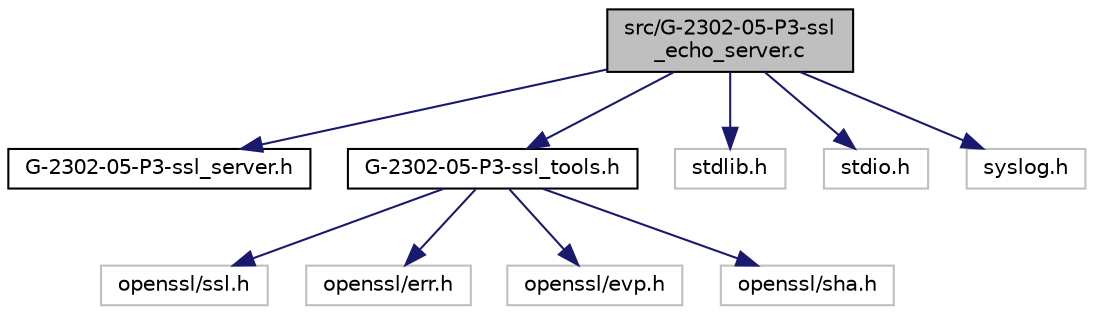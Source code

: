 digraph "src/G-2302-05-P3-ssl_echo_server.c"
{
  edge [fontname="Helvetica",fontsize="10",labelfontname="Helvetica",labelfontsize="10"];
  node [fontname="Helvetica",fontsize="10",shape=record];
  Node1 [label="src/G-2302-05-P3-ssl\l_echo_server.c",height=0.2,width=0.4,color="black", fillcolor="grey75", style="filled" fontcolor="black"];
  Node1 -> Node2 [color="midnightblue",fontsize="10",style="solid",fontname="Helvetica"];
  Node2 [label="G-2302-05-P3-ssl_server.h",height=0.2,width=0.4,color="black", fillcolor="white", style="filled",URL="$G-2302-05-P3-ssl__server_8h.html",tooltip="Librería de manejo de un servidor de sockets SSL. "];
  Node1 -> Node3 [color="midnightblue",fontsize="10",style="solid",fontname="Helvetica"];
  Node3 [label="G-2302-05-P3-ssl_tools.h",height=0.2,width=0.4,color="black", fillcolor="white", style="filled",URL="$G-2302-05-P3-ssl__tools_8h.html",tooltip="Librería de manejo de la capa SSL. "];
  Node3 -> Node4 [color="midnightblue",fontsize="10",style="solid",fontname="Helvetica"];
  Node4 [label="openssl/ssl.h",height=0.2,width=0.4,color="grey75", fillcolor="white", style="filled"];
  Node3 -> Node5 [color="midnightblue",fontsize="10",style="solid",fontname="Helvetica"];
  Node5 [label="openssl/err.h",height=0.2,width=0.4,color="grey75", fillcolor="white", style="filled"];
  Node3 -> Node6 [color="midnightblue",fontsize="10",style="solid",fontname="Helvetica"];
  Node6 [label="openssl/evp.h",height=0.2,width=0.4,color="grey75", fillcolor="white", style="filled"];
  Node3 -> Node7 [color="midnightblue",fontsize="10",style="solid",fontname="Helvetica"];
  Node7 [label="openssl/sha.h",height=0.2,width=0.4,color="grey75", fillcolor="white", style="filled"];
  Node1 -> Node8 [color="midnightblue",fontsize="10",style="solid",fontname="Helvetica"];
  Node8 [label="stdlib.h",height=0.2,width=0.4,color="grey75", fillcolor="white", style="filled"];
  Node1 -> Node9 [color="midnightblue",fontsize="10",style="solid",fontname="Helvetica"];
  Node9 [label="stdio.h",height=0.2,width=0.4,color="grey75", fillcolor="white", style="filled"];
  Node1 -> Node10 [color="midnightblue",fontsize="10",style="solid",fontname="Helvetica"];
  Node10 [label="syslog.h",height=0.2,width=0.4,color="grey75", fillcolor="white", style="filled"];
}
